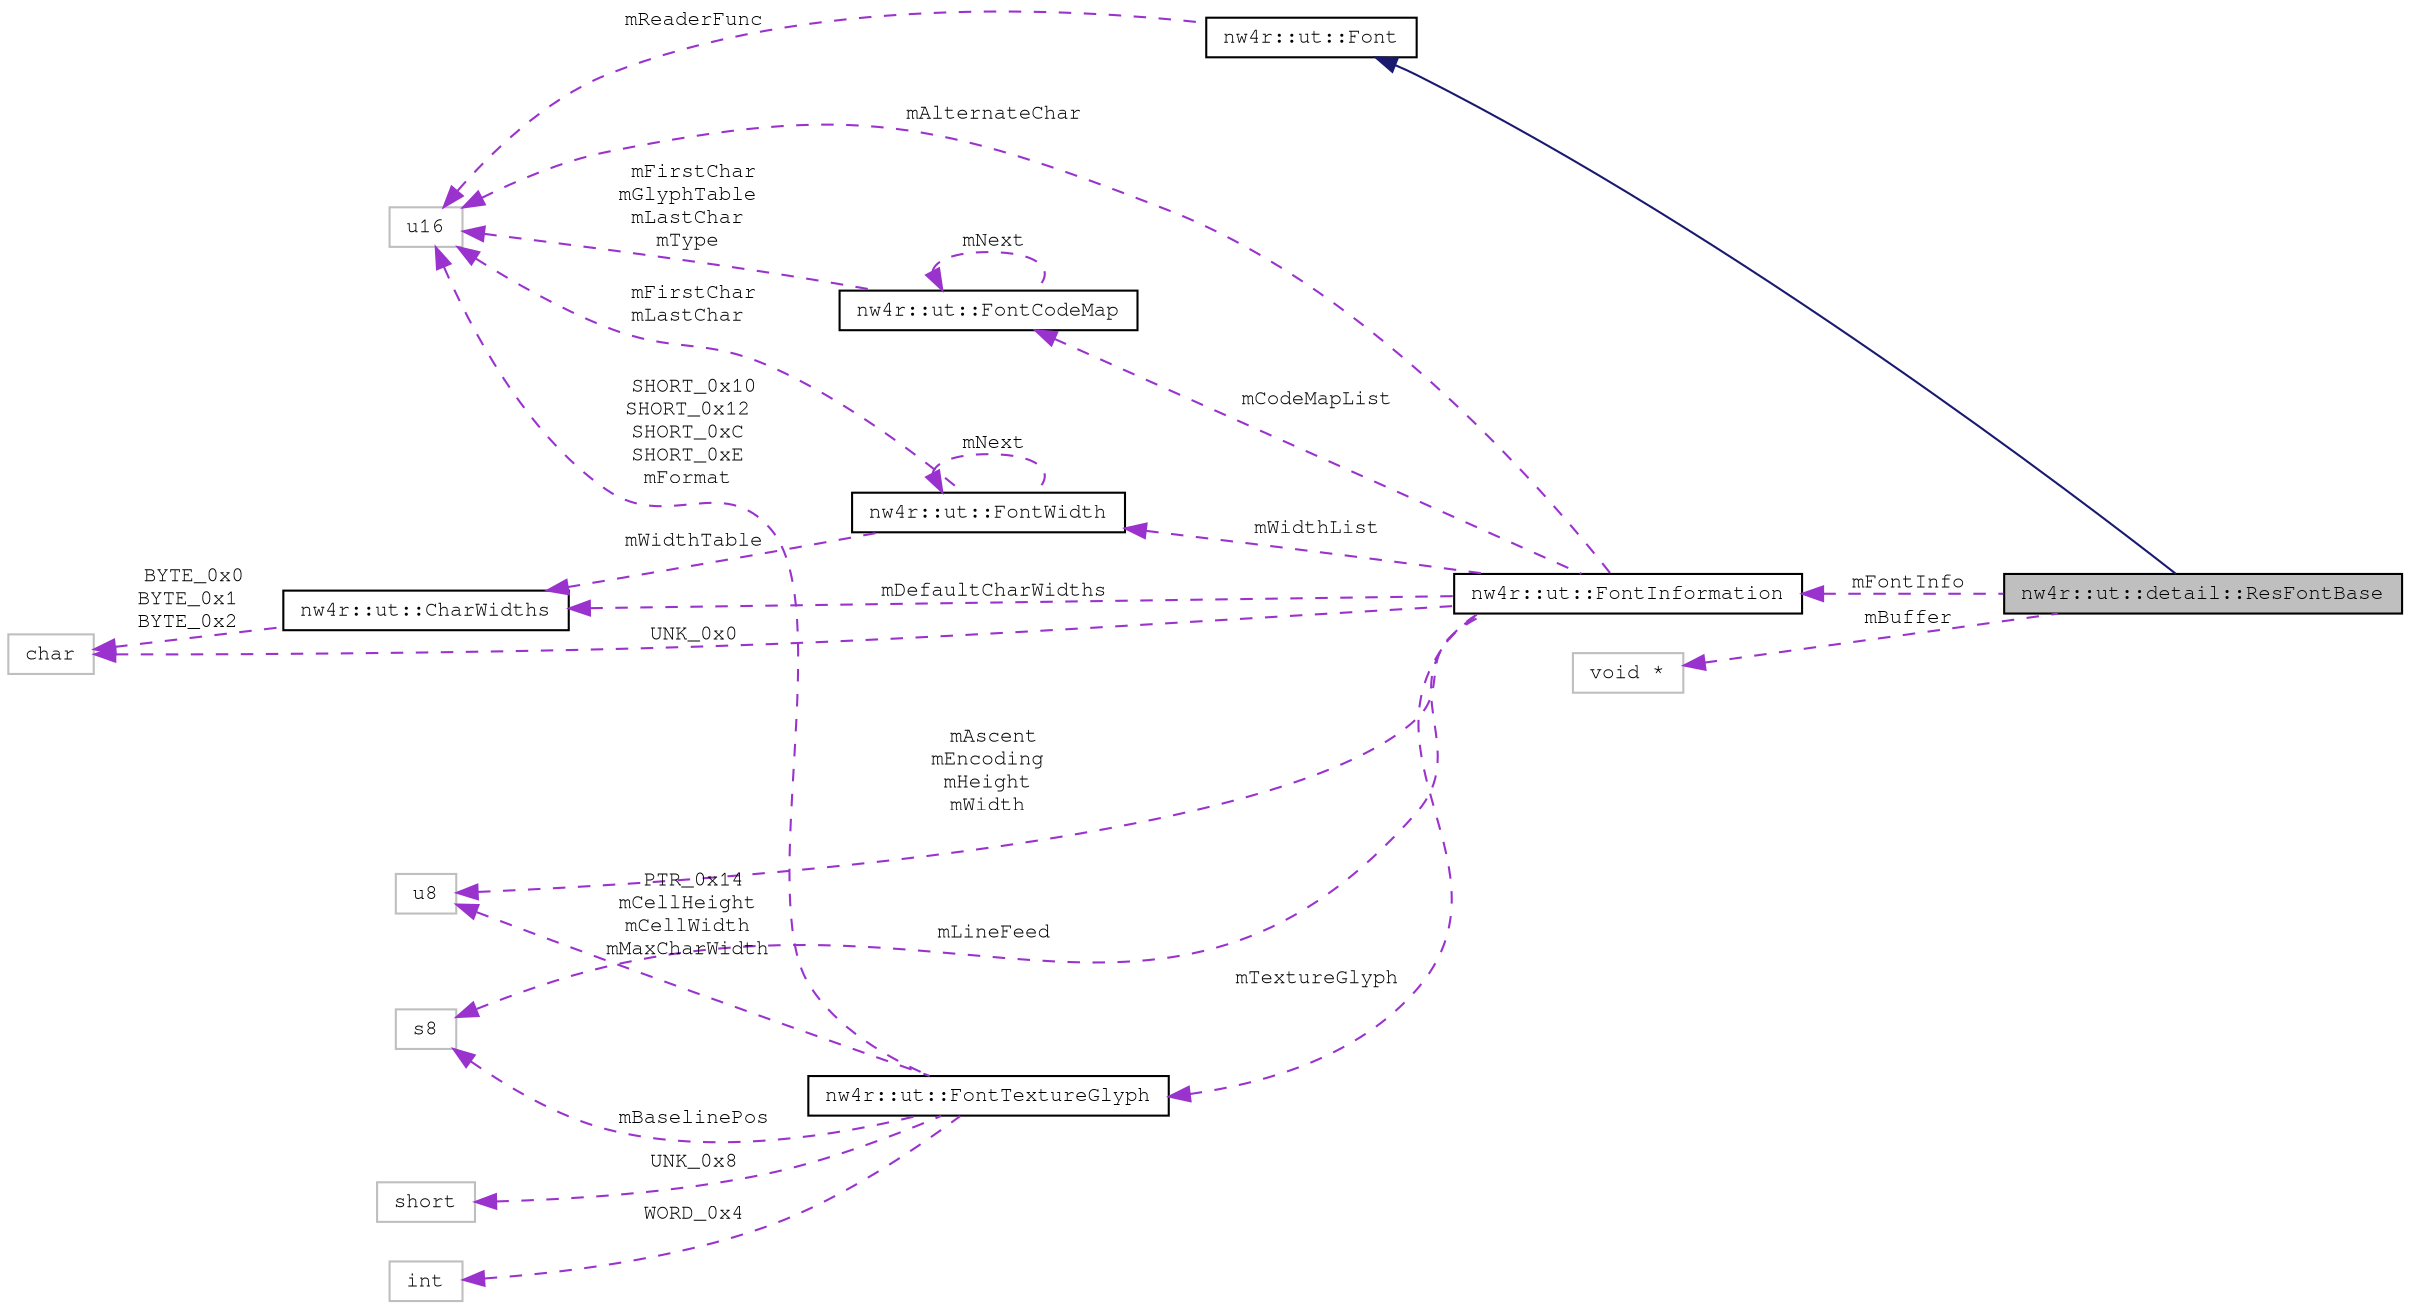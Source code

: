 digraph "nw4r::ut::detail::ResFontBase"
{
 // LATEX_PDF_SIZE
  edge [fontname="FreeMono",fontsize="10",labelfontname="FreeMono",labelfontsize="10"];
  node [fontname="FreeMono",fontsize="10",shape=record];
  rankdir="LR";
  Node1 [label="nw4r::ut::detail::ResFontBase",height=0.2,width=0.4,color="black", fillcolor="grey75", style="filled", fontcolor="black",tooltip=" "];
  Node2 -> Node1 [dir="back",color="midnightblue",fontsize="10",style="solid",fontname="FreeMono"];
  Node2 [label="nw4r::ut::Font",height=0.2,width=0.4,color="black", fillcolor="white", style="filled",URL="$structnw4r_1_1ut_1_1_font.html",tooltip=" "];
  Node3 -> Node2 [dir="back",color="darkorchid3",fontsize="10",style="dashed",label=" mReaderFunc" ,fontname="FreeMono"];
  Node3 [label="u16",height=0.2,width=0.4,color="grey75", fillcolor="white", style="filled",tooltip=" "];
  Node4 -> Node1 [dir="back",color="darkorchid3",fontsize="10",style="dashed",label=" mBuffer" ,fontname="FreeMono"];
  Node4 [label="void *",height=0.2,width=0.4,color="grey75", fillcolor="white", style="filled",tooltip=" "];
  Node5 -> Node1 [dir="back",color="darkorchid3",fontsize="10",style="dashed",label=" mFontInfo" ,fontname="FreeMono"];
  Node5 [label="nw4r::ut::FontInformation",height=0.2,width=0.4,color="black", fillcolor="white", style="filled",URL="$structnw4r_1_1ut_1_1_font_information.html",tooltip=" "];
  Node6 -> Node5 [dir="back",color="darkorchid3",fontsize="10",style="dashed",label=" UNK_0x0" ,fontname="FreeMono"];
  Node6 [label="char",height=0.2,width=0.4,color="grey75", fillcolor="white", style="filled",tooltip=" "];
  Node7 -> Node5 [dir="back",color="darkorchid3",fontsize="10",style="dashed",label=" mLineFeed" ,fontname="FreeMono"];
  Node7 [label="s8",height=0.2,width=0.4,color="grey75", fillcolor="white", style="filled",tooltip=" "];
  Node3 -> Node5 [dir="back",color="darkorchid3",fontsize="10",style="dashed",label=" mAlternateChar" ,fontname="FreeMono"];
  Node8 -> Node5 [dir="back",color="darkorchid3",fontsize="10",style="dashed",label=" mDefaultCharWidths" ,fontname="FreeMono"];
  Node8 [label="nw4r::ut::CharWidths",height=0.2,width=0.4,color="black", fillcolor="white", style="filled",URL="$structnw4r_1_1ut_1_1_char_widths.html",tooltip=" "];
  Node6 -> Node8 [dir="back",color="darkorchid3",fontsize="10",style="dashed",label=" BYTE_0x0\nBYTE_0x1\nBYTE_0x2" ,fontname="FreeMono"];
  Node9 -> Node5 [dir="back",color="darkorchid3",fontsize="10",style="dashed",label=" mAscent\nmEncoding\nmHeight\nmWidth" ,fontname="FreeMono"];
  Node9 [label="u8",height=0.2,width=0.4,color="grey75", fillcolor="white", style="filled",tooltip=" "];
  Node10 -> Node5 [dir="back",color="darkorchid3",fontsize="10",style="dashed",label=" mTextureGlyph" ,fontname="FreeMono"];
  Node10 [label="nw4r::ut::FontTextureGlyph",height=0.2,width=0.4,color="black", fillcolor="white", style="filled",URL="$structnw4r_1_1ut_1_1_font_texture_glyph.html",tooltip=" "];
  Node9 -> Node10 [dir="back",color="darkorchid3",fontsize="10",style="dashed",label=" PTR_0x14\nmCellHeight\nmCellWidth\nmMaxCharWidth" ,fontname="FreeMono"];
  Node7 -> Node10 [dir="back",color="darkorchid3",fontsize="10",style="dashed",label=" mBaselinePos" ,fontname="FreeMono"];
  Node11 -> Node10 [dir="back",color="darkorchid3",fontsize="10",style="dashed",label=" WORD_0x4" ,fontname="FreeMono"];
  Node11 [label="int",height=0.2,width=0.4,color="grey75", fillcolor="white", style="filled",tooltip=" "];
  Node12 -> Node10 [dir="back",color="darkorchid3",fontsize="10",style="dashed",label=" UNK_0x8" ,fontname="FreeMono"];
  Node12 [label="short",height=0.2,width=0.4,color="grey75", fillcolor="white", style="filled",tooltip=" "];
  Node3 -> Node10 [dir="back",color="darkorchid3",fontsize="10",style="dashed",label=" SHORT_0x10\nSHORT_0x12\nSHORT_0xC\nSHORT_0xE\nmFormat" ,fontname="FreeMono"];
  Node13 -> Node5 [dir="back",color="darkorchid3",fontsize="10",style="dashed",label=" mWidthList" ,fontname="FreeMono"];
  Node13 [label="nw4r::ut::FontWidth",height=0.2,width=0.4,color="black", fillcolor="white", style="filled",URL="$structnw4r_1_1ut_1_1_font_width.html",tooltip=" "];
  Node3 -> Node13 [dir="back",color="darkorchid3",fontsize="10",style="dashed",label=" mFirstChar\nmLastChar" ,fontname="FreeMono"];
  Node13 -> Node13 [dir="back",color="darkorchid3",fontsize="10",style="dashed",label=" mNext" ,fontname="FreeMono"];
  Node8 -> Node13 [dir="back",color="darkorchid3",fontsize="10",style="dashed",label=" mWidthTable" ,fontname="FreeMono"];
  Node14 -> Node5 [dir="back",color="darkorchid3",fontsize="10",style="dashed",label=" mCodeMapList" ,fontname="FreeMono"];
  Node14 [label="nw4r::ut::FontCodeMap",height=0.2,width=0.4,color="black", fillcolor="white", style="filled",URL="$structnw4r_1_1ut_1_1_font_code_map.html",tooltip=" "];
  Node3 -> Node14 [dir="back",color="darkorchid3",fontsize="10",style="dashed",label=" mFirstChar\nmGlyphTable\nmLastChar\nmType" ,fontname="FreeMono"];
  Node14 -> Node14 [dir="back",color="darkorchid3",fontsize="10",style="dashed",label=" mNext" ,fontname="FreeMono"];
}
